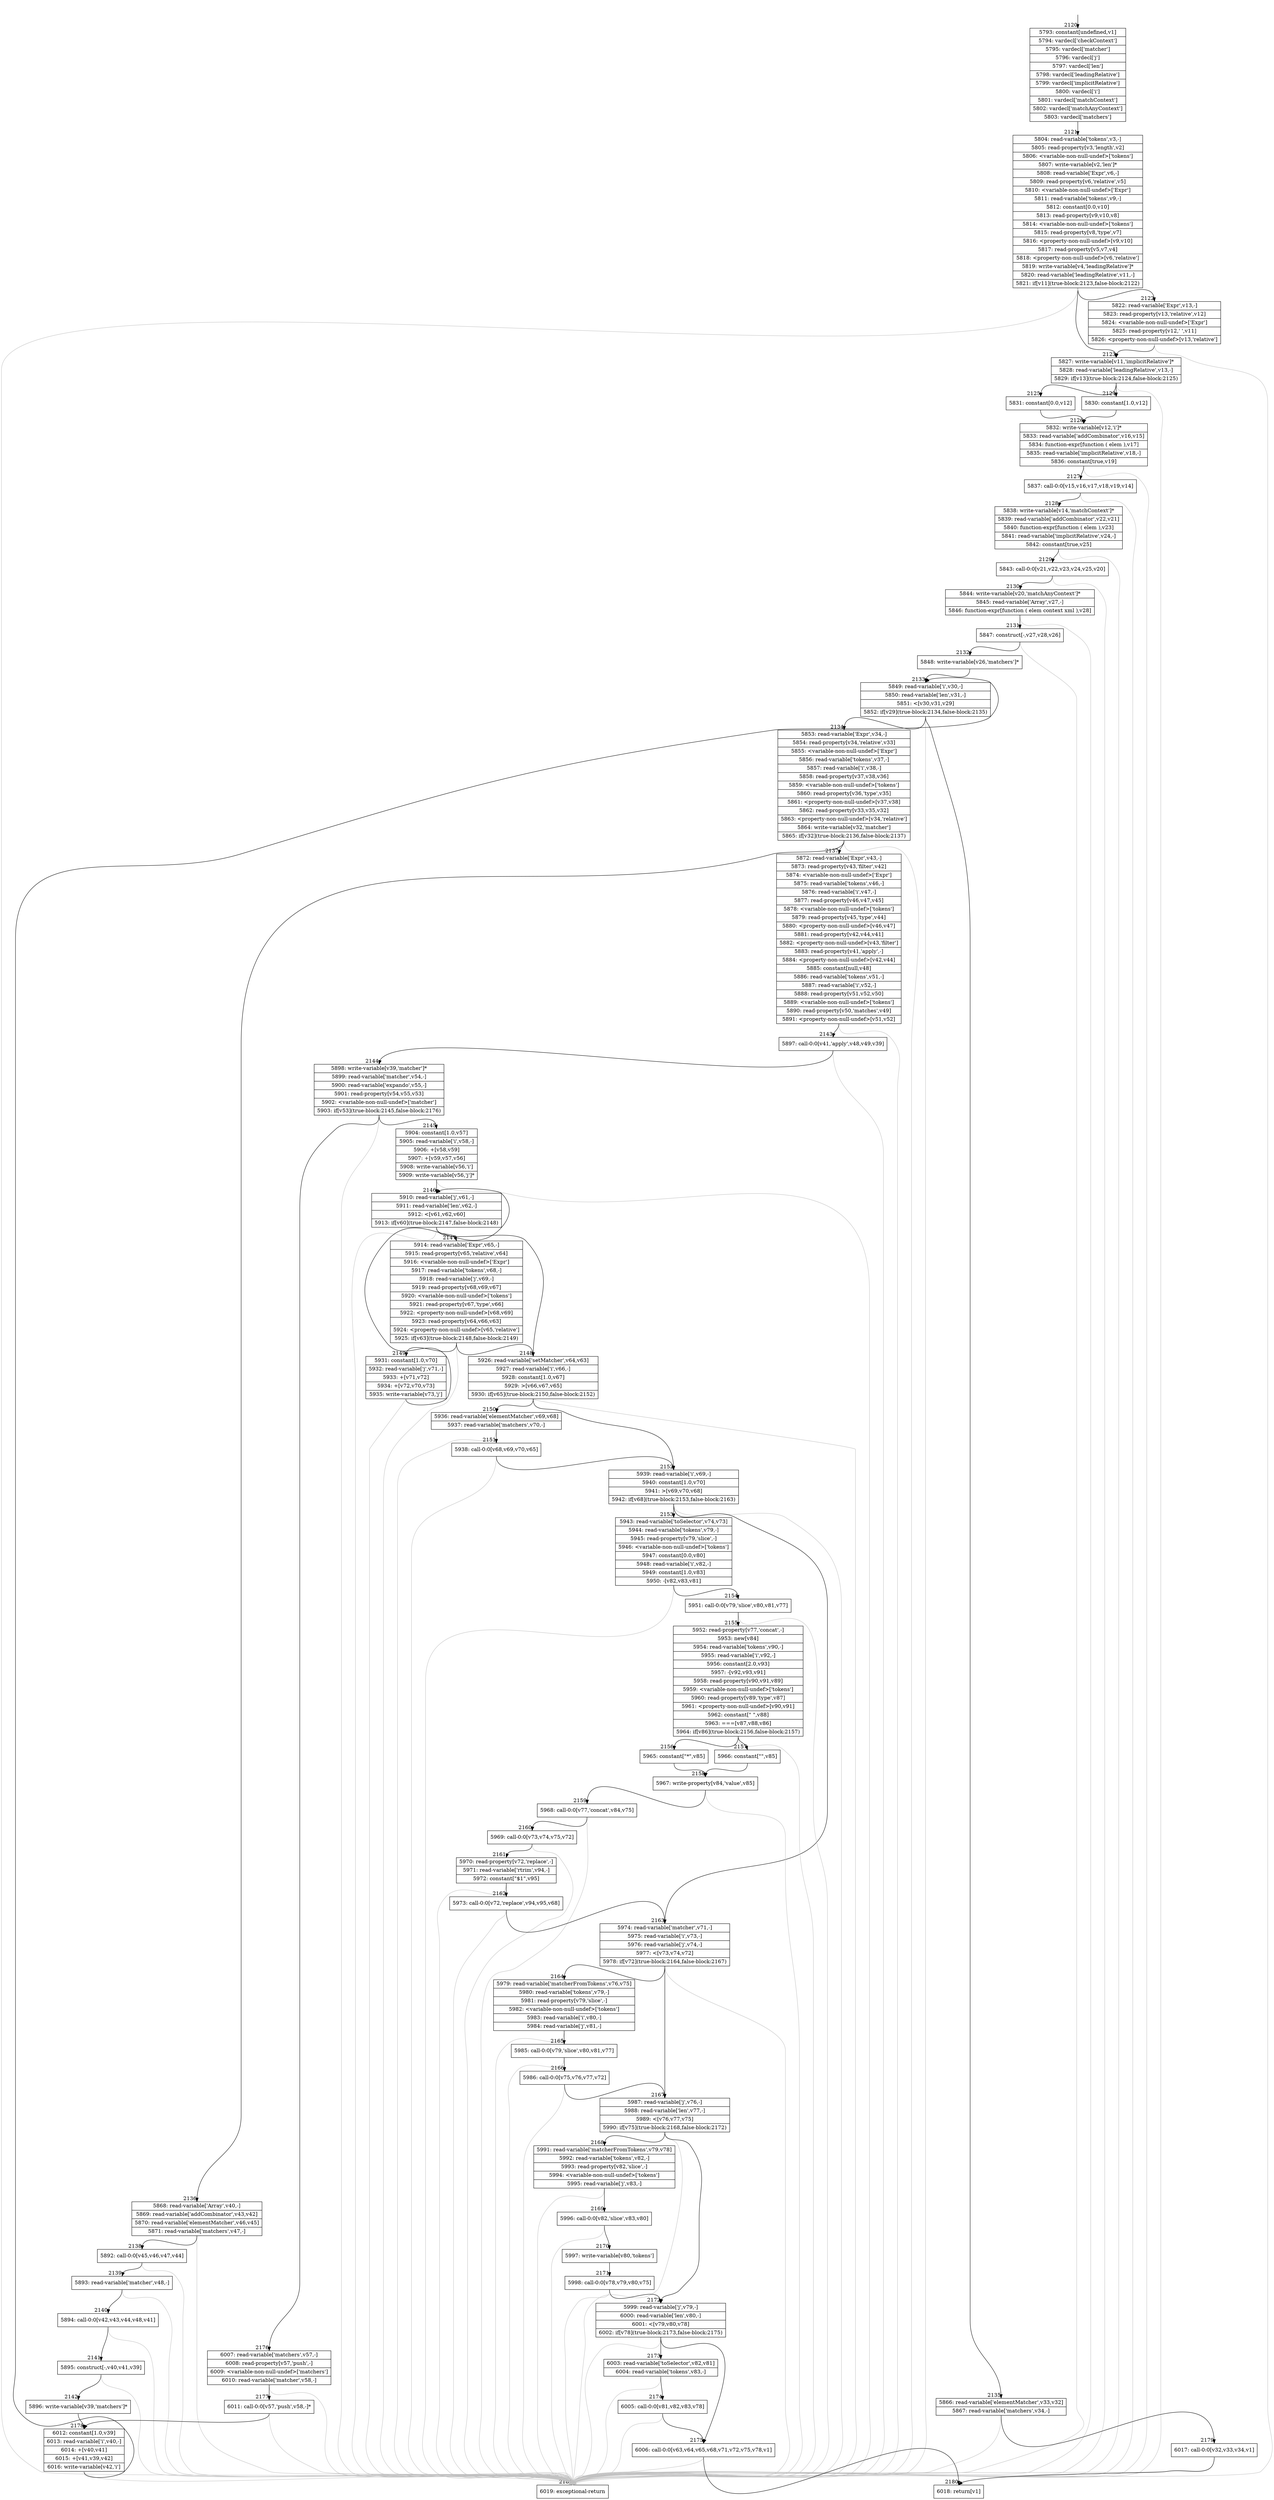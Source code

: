 digraph {
rankdir="TD"
BB_entry149[shape=none,label=""];
BB_entry149 -> BB2120 [tailport=s, headport=n, headlabel="    2120"]
BB2120 [shape=record label="{5793: constant[undefined,v1]|5794: vardecl['checkContext']|5795: vardecl['matcher']|5796: vardecl['j']|5797: vardecl['len']|5798: vardecl['leadingRelative']|5799: vardecl['implicitRelative']|5800: vardecl['i']|5801: vardecl['matchContext']|5802: vardecl['matchAnyContext']|5803: vardecl['matchers']}" ] 
BB2120 -> BB2121 [tailport=s, headport=n, headlabel="      2121"]
BB2121 [shape=record label="{5804: read-variable['tokens',v3,-]|5805: read-property[v3,'length',v2]|5806: \<variable-non-null-undef\>['tokens']|5807: write-variable[v2,'len']*|5808: read-variable['Expr',v6,-]|5809: read-property[v6,'relative',v5]|5810: \<variable-non-null-undef\>['Expr']|5811: read-variable['tokens',v9,-]|5812: constant[0.0,v10]|5813: read-property[v9,v10,v8]|5814: \<variable-non-null-undef\>['tokens']|5815: read-property[v8,'type',v7]|5816: \<property-non-null-undef\>[v9,v10]|5817: read-property[v5,v7,v4]|5818: \<property-non-null-undef\>[v6,'relative']|5819: write-variable[v4,'leadingRelative']*|5820: read-variable['leadingRelative',v11,-]|5821: if[v11](true-block:2123,false-block:2122)}" ] 
BB2121 -> BB2123 [tailport=s, headport=n, headlabel="      2123"]
BB2121 -> BB2122 [tailport=s, headport=n, headlabel="      2122"]
BB2121 -> BB2181 [tailport=s, headport=n, color=gray, headlabel="      2181"]
BB2122 [shape=record label="{5822: read-variable['Expr',v13,-]|5823: read-property[v13,'relative',v12]|5824: \<variable-non-null-undef\>['Expr']|5825: read-property[v12,' ',v11]|5826: \<property-non-null-undef\>[v13,'relative']}" ] 
BB2122 -> BB2123 [tailport=s, headport=n]
BB2122 -> BB2181 [tailport=s, headport=n, color=gray]
BB2123 [shape=record label="{5827: write-variable[v11,'implicitRelative']*|5828: read-variable['leadingRelative',v13,-]|5829: if[v13](true-block:2124,false-block:2125)}" ] 
BB2123 -> BB2124 [tailport=s, headport=n, headlabel="      2124"]
BB2123 -> BB2125 [tailport=s, headport=n, headlabel="      2125"]
BB2123 -> BB2181 [tailport=s, headport=n, color=gray]
BB2124 [shape=record label="{5830: constant[1.0,v12]}" ] 
BB2124 -> BB2126 [tailport=s, headport=n, headlabel="      2126"]
BB2125 [shape=record label="{5831: constant[0.0,v12]}" ] 
BB2125 -> BB2126 [tailport=s, headport=n]
BB2126 [shape=record label="{5832: write-variable[v12,'i']*|5833: read-variable['addCombinator',v16,v15]|5834: function-expr[function ( elem ),v17]|5835: read-variable['implicitRelative',v18,-]|5836: constant[true,v19]}" ] 
BB2126 -> BB2127 [tailport=s, headport=n, headlabel="      2127"]
BB2126 -> BB2181 [tailport=s, headport=n, color=gray]
BB2127 [shape=record label="{5837: call-0:0[v15,v16,v17,v18,v19,v14]}" ] 
BB2127 -> BB2128 [tailport=s, headport=n, headlabel="      2128"]
BB2127 -> BB2181 [tailport=s, headport=n, color=gray]
BB2128 [shape=record label="{5838: write-variable[v14,'matchContext']*|5839: read-variable['addCombinator',v22,v21]|5840: function-expr[function ( elem ),v23]|5841: read-variable['implicitRelative',v24,-]|5842: constant[true,v25]}" ] 
BB2128 -> BB2129 [tailport=s, headport=n, headlabel="      2129"]
BB2128 -> BB2181 [tailport=s, headport=n, color=gray]
BB2129 [shape=record label="{5843: call-0:0[v21,v22,v23,v24,v25,v20]}" ] 
BB2129 -> BB2130 [tailport=s, headport=n, headlabel="      2130"]
BB2129 -> BB2181 [tailport=s, headport=n, color=gray]
BB2130 [shape=record label="{5844: write-variable[v20,'matchAnyContext']*|5845: read-variable['Array',v27,-]|5846: function-expr[function ( elem context xml ),v28]}" ] 
BB2130 -> BB2131 [tailport=s, headport=n, headlabel="      2131"]
BB2130 -> BB2181 [tailport=s, headport=n, color=gray]
BB2131 [shape=record label="{5847: construct[-,v27,v28,v26]}" ] 
BB2131 -> BB2132 [tailport=s, headport=n, headlabel="      2132"]
BB2131 -> BB2181 [tailport=s, headport=n, color=gray]
BB2132 [shape=record label="{5848: write-variable[v26,'matchers']*}" ] 
BB2132 -> BB2133 [tailport=s, headport=n, headlabel="      2133"]
BB2133 [shape=record label="{5849: read-variable['i',v30,-]|5850: read-variable['len',v31,-]|5851: \<[v30,v31,v29]|5852: if[v29](true-block:2134,false-block:2135)}" ] 
BB2133 -> BB2134 [tailport=s, headport=n, headlabel="      2134"]
BB2133 -> BB2135 [tailport=s, headport=n, headlabel="      2135"]
BB2133 -> BB2181 [tailport=s, headport=n, color=gray]
BB2134 [shape=record label="{5853: read-variable['Expr',v34,-]|5854: read-property[v34,'relative',v33]|5855: \<variable-non-null-undef\>['Expr']|5856: read-variable['tokens',v37,-]|5857: read-variable['i',v38,-]|5858: read-property[v37,v38,v36]|5859: \<variable-non-null-undef\>['tokens']|5860: read-property[v36,'type',v35]|5861: \<property-non-null-undef\>[v37,v38]|5862: read-property[v33,v35,v32]|5863: \<property-non-null-undef\>[v34,'relative']|5864: write-variable[v32,'matcher']|5865: if[v32](true-block:2136,false-block:2137)}" ] 
BB2134 -> BB2136 [tailport=s, headport=n, headlabel="      2136"]
BB2134 -> BB2137 [tailport=s, headport=n, headlabel="      2137"]
BB2134 -> BB2181 [tailport=s, headport=n, color=gray]
BB2135 [shape=record label="{5866: read-variable['elementMatcher',v33,v32]|5867: read-variable['matchers',v34,-]}" ] 
BB2135 -> BB2179 [tailport=s, headport=n, headlabel="      2179"]
BB2135 -> BB2181 [tailport=s, headport=n, color=gray]
BB2136 [shape=record label="{5868: read-variable['Array',v40,-]|5869: read-variable['addCombinator',v43,v42]|5870: read-variable['elementMatcher',v46,v45]|5871: read-variable['matchers',v47,-]}" ] 
BB2136 -> BB2138 [tailport=s, headport=n, headlabel="      2138"]
BB2136 -> BB2181 [tailport=s, headport=n, color=gray]
BB2137 [shape=record label="{5872: read-variable['Expr',v43,-]|5873: read-property[v43,'filter',v42]|5874: \<variable-non-null-undef\>['Expr']|5875: read-variable['tokens',v46,-]|5876: read-variable['i',v47,-]|5877: read-property[v46,v47,v45]|5878: \<variable-non-null-undef\>['tokens']|5879: read-property[v45,'type',v44]|5880: \<property-non-null-undef\>[v46,v47]|5881: read-property[v42,v44,v41]|5882: \<property-non-null-undef\>[v43,'filter']|5883: read-property[v41,'apply',-]|5884: \<property-non-null-undef\>[v42,v44]|5885: constant[null,v48]|5886: read-variable['tokens',v51,-]|5887: read-variable['i',v52,-]|5888: read-property[v51,v52,v50]|5889: \<variable-non-null-undef\>['tokens']|5890: read-property[v50,'matches',v49]|5891: \<property-non-null-undef\>[v51,v52]}" ] 
BB2137 -> BB2143 [tailport=s, headport=n, headlabel="      2143"]
BB2137 -> BB2181 [tailport=s, headport=n, color=gray]
BB2138 [shape=record label="{5892: call-0:0[v45,v46,v47,v44]}" ] 
BB2138 -> BB2139 [tailport=s, headport=n, headlabel="      2139"]
BB2138 -> BB2181 [tailport=s, headport=n, color=gray]
BB2139 [shape=record label="{5893: read-variable['matcher',v48,-]}" ] 
BB2139 -> BB2140 [tailport=s, headport=n, headlabel="      2140"]
BB2139 -> BB2181 [tailport=s, headport=n, color=gray]
BB2140 [shape=record label="{5894: call-0:0[v42,v43,v44,v48,v41]}" ] 
BB2140 -> BB2141 [tailport=s, headport=n, headlabel="      2141"]
BB2140 -> BB2181 [tailport=s, headport=n, color=gray]
BB2141 [shape=record label="{5895: construct[-,v40,v41,v39]}" ] 
BB2141 -> BB2142 [tailport=s, headport=n, headlabel="      2142"]
BB2141 -> BB2181 [tailport=s, headport=n, color=gray]
BB2142 [shape=record label="{5896: write-variable[v39,'matchers']*}" ] 
BB2142 -> BB2178 [tailport=s, headport=n, headlabel="      2178"]
BB2143 [shape=record label="{5897: call-0:0[v41,'apply',v48,v49,v39]}" ] 
BB2143 -> BB2144 [tailport=s, headport=n, headlabel="      2144"]
BB2143 -> BB2181 [tailport=s, headport=n, color=gray]
BB2144 [shape=record label="{5898: write-variable[v39,'matcher']*|5899: read-variable['matcher',v54,-]|5900: read-variable['expando',v55,-]|5901: read-property[v54,v55,v53]|5902: \<variable-non-null-undef\>['matcher']|5903: if[v53](true-block:2145,false-block:2176)}" ] 
BB2144 -> BB2145 [tailport=s, headport=n, headlabel="      2145"]
BB2144 -> BB2176 [tailport=s, headport=n, headlabel="      2176"]
BB2144 -> BB2181 [tailport=s, headport=n, color=gray]
BB2145 [shape=record label="{5904: constant[1.0,v57]|5905: read-variable['i',v58,-]|5906: +[v58,v59]|5907: +[v59,v57,v56]|5908: write-variable[v56,'i']|5909: write-variable[v56,'j']*}" ] 
BB2145 -> BB2146 [tailport=s, headport=n, headlabel="      2146"]
BB2145 -> BB2181 [tailport=s, headport=n, color=gray]
BB2146 [shape=record label="{5910: read-variable['j',v61,-]|5911: read-variable['len',v62,-]|5912: \<[v61,v62,v60]|5913: if[v60](true-block:2147,false-block:2148)}" ] 
BB2146 -> BB2147 [tailport=s, headport=n, headlabel="      2147"]
BB2146 -> BB2148 [tailport=s, headport=n, headlabel="      2148"]
BB2146 -> BB2181 [tailport=s, headport=n, color=gray]
BB2147 [shape=record label="{5914: read-variable['Expr',v65,-]|5915: read-property[v65,'relative',v64]|5916: \<variable-non-null-undef\>['Expr']|5917: read-variable['tokens',v68,-]|5918: read-variable['j',v69,-]|5919: read-property[v68,v69,v67]|5920: \<variable-non-null-undef\>['tokens']|5921: read-property[v67,'type',v66]|5922: \<property-non-null-undef\>[v68,v69]|5923: read-property[v64,v66,v63]|5924: \<property-non-null-undef\>[v65,'relative']|5925: if[v63](true-block:2148,false-block:2149)}" ] 
BB2147 -> BB2148 [tailport=s, headport=n]
BB2147 -> BB2149 [tailport=s, headport=n, headlabel="      2149"]
BB2147 -> BB2181 [tailport=s, headport=n, color=gray]
BB2148 [shape=record label="{5926: read-variable['setMatcher',v64,v63]|5927: read-variable['i',v66,-]|5928: constant[1.0,v67]|5929: \>[v66,v67,v65]|5930: if[v65](true-block:2150,false-block:2152)}" ] 
BB2148 -> BB2152 [tailport=s, headport=n, headlabel="      2152"]
BB2148 -> BB2150 [tailport=s, headport=n, headlabel="      2150"]
BB2148 -> BB2181 [tailport=s, headport=n, color=gray]
BB2149 [shape=record label="{5931: constant[1.0,v70]|5932: read-variable['j',v71,-]|5933: +[v71,v72]|5934: +[v72,v70,v73]|5935: write-variable[v73,'j']}" ] 
BB2149 -> BB2146 [tailport=s, headport=n]
BB2149 -> BB2181 [tailport=s, headport=n, color=gray]
BB2150 [shape=record label="{5936: read-variable['elementMatcher',v69,v68]|5937: read-variable['matchers',v70,-]}" ] 
BB2150 -> BB2151 [tailport=s, headport=n, headlabel="      2151"]
BB2150 -> BB2181 [tailport=s, headport=n, color=gray]
BB2151 [shape=record label="{5938: call-0:0[v68,v69,v70,v65]}" ] 
BB2151 -> BB2152 [tailport=s, headport=n]
BB2151 -> BB2181 [tailport=s, headport=n, color=gray]
BB2152 [shape=record label="{5939: read-variable['i',v69,-]|5940: constant[1.0,v70]|5941: \>[v69,v70,v68]|5942: if[v68](true-block:2153,false-block:2163)}" ] 
BB2152 -> BB2163 [tailport=s, headport=n, headlabel="      2163"]
BB2152 -> BB2153 [tailport=s, headport=n, headlabel="      2153"]
BB2152 -> BB2181 [tailport=s, headport=n, color=gray]
BB2153 [shape=record label="{5943: read-variable['toSelector',v74,v73]|5944: read-variable['tokens',v79,-]|5945: read-property[v79,'slice',-]|5946: \<variable-non-null-undef\>['tokens']|5947: constant[0.0,v80]|5948: read-variable['i',v82,-]|5949: constant[1.0,v83]|5950: -[v82,v83,v81]}" ] 
BB2153 -> BB2154 [tailport=s, headport=n, headlabel="      2154"]
BB2153 -> BB2181 [tailport=s, headport=n, color=gray]
BB2154 [shape=record label="{5951: call-0:0[v79,'slice',v80,v81,v77]}" ] 
BB2154 -> BB2155 [tailport=s, headport=n, headlabel="      2155"]
BB2154 -> BB2181 [tailport=s, headport=n, color=gray]
BB2155 [shape=record label="{5952: read-property[v77,'concat',-]|5953: new[v84]|5954: read-variable['tokens',v90,-]|5955: read-variable['i',v92,-]|5956: constant[2.0,v93]|5957: -[v92,v93,v91]|5958: read-property[v90,v91,v89]|5959: \<variable-non-null-undef\>['tokens']|5960: read-property[v89,'type',v87]|5961: \<property-non-null-undef\>[v90,v91]|5962: constant[\" \",v88]|5963: ===[v87,v88,v86]|5964: if[v86](true-block:2156,false-block:2157)}" ] 
BB2155 -> BB2156 [tailport=s, headport=n, headlabel="      2156"]
BB2155 -> BB2157 [tailport=s, headport=n, headlabel="      2157"]
BB2155 -> BB2181 [tailport=s, headport=n, color=gray]
BB2156 [shape=record label="{5965: constant[\"*\",v85]}" ] 
BB2156 -> BB2158 [tailport=s, headport=n, headlabel="      2158"]
BB2157 [shape=record label="{5966: constant[\"\",v85]}" ] 
BB2157 -> BB2158 [tailport=s, headport=n]
BB2158 [shape=record label="{5967: write-property[v84,'value',v85]}" ] 
BB2158 -> BB2159 [tailport=s, headport=n, headlabel="      2159"]
BB2158 -> BB2181 [tailport=s, headport=n, color=gray]
BB2159 [shape=record label="{5968: call-0:0[v77,'concat',v84,v75]}" ] 
BB2159 -> BB2160 [tailport=s, headport=n, headlabel="      2160"]
BB2159 -> BB2181 [tailport=s, headport=n, color=gray]
BB2160 [shape=record label="{5969: call-0:0[v73,v74,v75,v72]}" ] 
BB2160 -> BB2161 [tailport=s, headport=n, headlabel="      2161"]
BB2160 -> BB2181 [tailport=s, headport=n, color=gray]
BB2161 [shape=record label="{5970: read-property[v72,'replace',-]|5971: read-variable['rtrim',v94,-]|5972: constant[\"$1\",v95]}" ] 
BB2161 -> BB2162 [tailport=s, headport=n, headlabel="      2162"]
BB2161 -> BB2181 [tailport=s, headport=n, color=gray]
BB2162 [shape=record label="{5973: call-0:0[v72,'replace',v94,v95,v68]}" ] 
BB2162 -> BB2163 [tailport=s, headport=n]
BB2162 -> BB2181 [tailport=s, headport=n, color=gray]
BB2163 [shape=record label="{5974: read-variable['matcher',v71,-]|5975: read-variable['i',v73,-]|5976: read-variable['j',v74,-]|5977: \<[v73,v74,v72]|5978: if[v72](true-block:2164,false-block:2167)}" ] 
BB2163 -> BB2167 [tailport=s, headport=n, headlabel="      2167"]
BB2163 -> BB2164 [tailport=s, headport=n, headlabel="      2164"]
BB2163 -> BB2181 [tailport=s, headport=n, color=gray]
BB2164 [shape=record label="{5979: read-variable['matcherFromTokens',v76,v75]|5980: read-variable['tokens',v79,-]|5981: read-property[v79,'slice',-]|5982: \<variable-non-null-undef\>['tokens']|5983: read-variable['i',v80,-]|5984: read-variable['j',v81,-]}" ] 
BB2164 -> BB2165 [tailport=s, headport=n, headlabel="      2165"]
BB2164 -> BB2181 [tailport=s, headport=n, color=gray]
BB2165 [shape=record label="{5985: call-0:0[v79,'slice',v80,v81,v77]}" ] 
BB2165 -> BB2166 [tailport=s, headport=n, headlabel="      2166"]
BB2165 -> BB2181 [tailport=s, headport=n, color=gray]
BB2166 [shape=record label="{5986: call-0:0[v75,v76,v77,v72]}" ] 
BB2166 -> BB2167 [tailport=s, headport=n]
BB2166 -> BB2181 [tailport=s, headport=n, color=gray]
BB2167 [shape=record label="{5987: read-variable['j',v76,-]|5988: read-variable['len',v77,-]|5989: \<[v76,v77,v75]|5990: if[v75](true-block:2168,false-block:2172)}" ] 
BB2167 -> BB2172 [tailport=s, headport=n, headlabel="      2172"]
BB2167 -> BB2168 [tailport=s, headport=n, headlabel="      2168"]
BB2167 -> BB2181 [tailport=s, headport=n, color=gray]
BB2168 [shape=record label="{5991: read-variable['matcherFromTokens',v79,v78]|5992: read-variable['tokens',v82,-]|5993: read-property[v82,'slice',-]|5994: \<variable-non-null-undef\>['tokens']|5995: read-variable['j',v83,-]}" ] 
BB2168 -> BB2169 [tailport=s, headport=n, headlabel="      2169"]
BB2168 -> BB2181 [tailport=s, headport=n, color=gray]
BB2169 [shape=record label="{5996: call-0:0[v82,'slice',v83,v80]}" ] 
BB2169 -> BB2170 [tailport=s, headport=n, headlabel="      2170"]
BB2169 -> BB2181 [tailport=s, headport=n, color=gray]
BB2170 [shape=record label="{5997: write-variable[v80,'tokens']}" ] 
BB2170 -> BB2171 [tailport=s, headport=n, headlabel="      2171"]
BB2171 [shape=record label="{5998: call-0:0[v78,v79,v80,v75]}" ] 
BB2171 -> BB2172 [tailport=s, headport=n]
BB2171 -> BB2181 [tailport=s, headport=n, color=gray]
BB2172 [shape=record label="{5999: read-variable['j',v79,-]|6000: read-variable['len',v80,-]|6001: \<[v79,v80,v78]|6002: if[v78](true-block:2173,false-block:2175)}" ] 
BB2172 -> BB2175 [tailport=s, headport=n, headlabel="      2175"]
BB2172 -> BB2173 [tailport=s, headport=n, headlabel="      2173"]
BB2172 -> BB2181 [tailport=s, headport=n, color=gray]
BB2173 [shape=record label="{6003: read-variable['toSelector',v82,v81]|6004: read-variable['tokens',v83,-]}" ] 
BB2173 -> BB2174 [tailport=s, headport=n, headlabel="      2174"]
BB2173 -> BB2181 [tailport=s, headport=n, color=gray]
BB2174 [shape=record label="{6005: call-0:0[v81,v82,v83,v78]}" ] 
BB2174 -> BB2175 [tailport=s, headport=n]
BB2174 -> BB2181 [tailport=s, headport=n, color=gray]
BB2175 [shape=record label="{6006: call-0:0[v63,v64,v65,v68,v71,v72,v75,v78,v1]}" ] 
BB2175 -> BB2180 [tailport=s, headport=n, headlabel="      2180"]
BB2175 -> BB2181 [tailport=s, headport=n, color=gray]
BB2176 [shape=record label="{6007: read-variable['matchers',v57,-]|6008: read-property[v57,'push',-]|6009: \<variable-non-null-undef\>['matchers']|6010: read-variable['matcher',v58,-]}" ] 
BB2176 -> BB2177 [tailport=s, headport=n, headlabel="      2177"]
BB2176 -> BB2181 [tailport=s, headport=n, color=gray]
BB2177 [shape=record label="{6011: call-0:0[v57,'push',v58,-]*}" ] 
BB2177 -> BB2178 [tailport=s, headport=n]
BB2177 -> BB2181 [tailport=s, headport=n, color=gray]
BB2178 [shape=record label="{6012: constant[1.0,v39]|6013: read-variable['i',v40,-]|6014: +[v40,v41]|6015: +[v41,v39,v42]|6016: write-variable[v42,'i']}" ] 
BB2178 -> BB2133 [tailport=s, headport=n]
BB2178 -> BB2181 [tailport=s, headport=n, color=gray]
BB2179 [shape=record label="{6017: call-0:0[v32,v33,v34,v1]}" ] 
BB2179 -> BB2180 [tailport=s, headport=n]
BB2179 -> BB2181 [tailport=s, headport=n, color=gray]
BB2180 [shape=record label="{6018: return[v1]}" ] 
BB2181 [shape=record label="{6019: exceptional-return}" ] 
}
